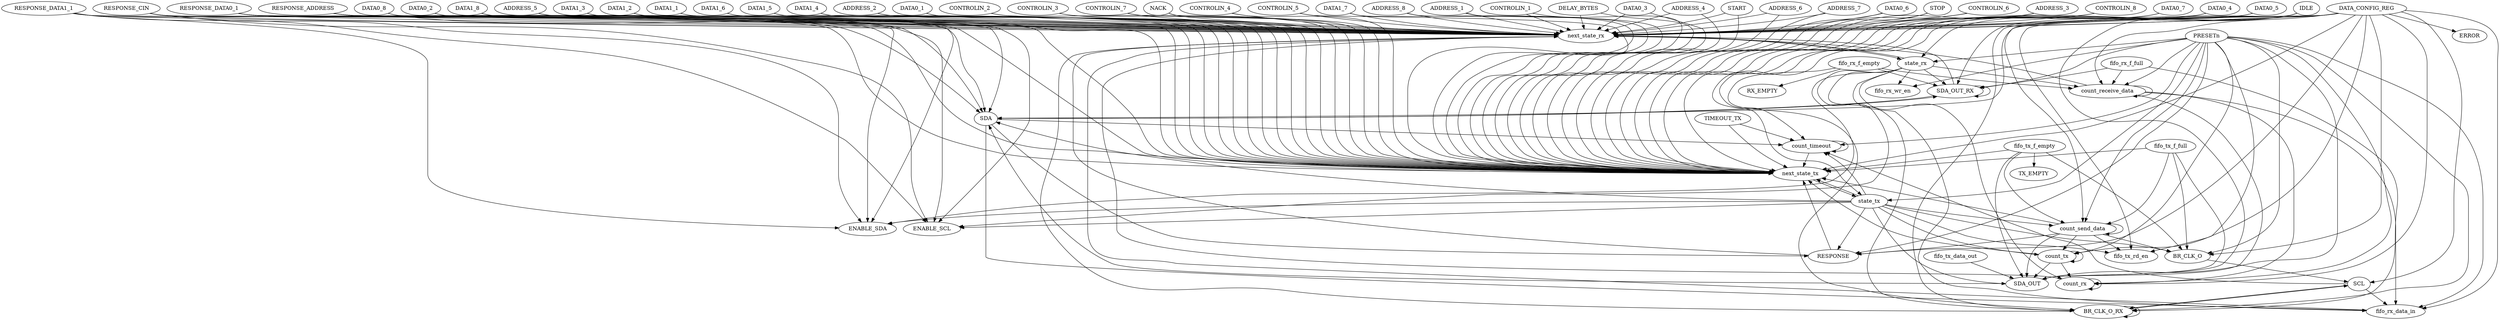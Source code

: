 digraph "" {
	RESPONSE_ADDRESS -> next_state_rx	 [weight=2.0];
	RESPONSE_ADDRESS -> next_state_tx	 [weight=2.0];
	RESPONSE_ADDRESS -> ENABLE_SCL	 [weight=1.0];
	RESPONSE_ADDRESS -> ENABLE_SDA	 [weight=1.0];
	RESPONSE_ADDRESS -> SDA	 [weight=1.0];
	SDA_OUT_RX -> SDA_OUT_RX	 [weight=1.0];
	SDA_OUT_RX -> next_state_rx	 [weight=1.0];
	SDA_OUT_RX -> SDA	 [weight=1.0];
	next_state_rx -> state_rx	 [weight=1.0];
	count_rx -> next_state_rx	 [weight=10.0];
	count_rx -> count_rx	 [weight=12.0];
	BR_CLK_O_RX -> next_state_rx	 [weight=1.0];
	BR_CLK_O_RX -> BR_CLK_O_RX	 [weight=1.0];
	BR_CLK_O_RX -> SCL	 [weight=1.0];
	count_receive_data -> next_state_rx	 [weight=86.0];
	count_receive_data -> count_rx	 [weight=4.0];
	count_receive_data -> count_receive_data	 [weight=122.0];
	count_receive_data -> fifo_rx_data_in	 [weight=68.0];
	count_receive_data -> SDA_OUT	 [weight=3.0];
	next_state_tx -> state_tx	 [weight=1.0];
	STOP -> next_state_rx	 [weight=2.0];
	STOP -> next_state_tx	 [weight=2.0];
	fifo_tx_data_out -> SDA_OUT	 [weight=130.0];
	ADDRESS_3 -> next_state_rx	 [weight=2.0];
	ADDRESS_3 -> next_state_tx	 [weight=2.0];
	fifo_tx_f_full -> next_state_tx	 [weight=7.0];
	fifo_tx_f_full -> count_send_data	 [weight=8.0];
	fifo_tx_f_full -> BR_CLK_O	 [weight=5.0];
	fifo_tx_f_full -> SDA_OUT	 [weight=8.0];
	fifo_rx_data_in -> next_state_rx	 [weight=4.0];
	PRESETn -> SDA_OUT_RX	 [weight=3.0];
	PRESETn -> count_rx	 [weight=5.0];
	PRESETn -> BR_CLK_O_RX	 [weight=3.0];
	PRESETn -> count_receive_data	 [weight=85.0];
	PRESETn -> fifo_rx_data_in	 [weight=34.0];
	PRESETn -> count_send_data	 [weight=169.0];
	PRESETn -> fifo_tx_rd_en	 [weight=21.0];
	PRESETn -> fifo_rx_wr_en	 [weight=4.0];
	PRESETn -> state_rx	 [weight=118.0];
	PRESETn -> count_tx	 [weight=10.0];
	PRESETn -> RESPONSE	 [weight=13.0];
	PRESETn -> BR_CLK_O	 [weight=119.0];
	PRESETn -> SDA_OUT	 [weight=146.0];
	PRESETn -> count_timeout	 [weight=3.0];
	PRESETn -> state_tx	 [weight=170.0];
	RESPONSE_DATA0_1 -> next_state_rx	 [weight=3.0];
	RESPONSE_DATA0_1 -> next_state_tx	 [weight=2.0];
	RESPONSE_DATA0_1 -> ENABLE_SCL	 [weight=1.0];
	RESPONSE_DATA0_1 -> ENABLE_SDA	 [weight=1.0];
	RESPONSE_DATA0_1 -> SDA	 [weight=1.0];
	RESPONSE_DATA1_1 -> next_state_rx	 [weight=1.0];
	RESPONSE_DATA1_1 -> next_state_tx	 [weight=2.0];
	RESPONSE_DATA1_1 -> ENABLE_SCL	 [weight=1.0];
	RESPONSE_DATA1_1 -> ENABLE_SDA	 [weight=1.0];
	RESPONSE_DATA1_1 -> SDA	 [weight=1.0];
	CONTROLIN_8 -> next_state_rx	 [weight=2.0];
	CONTROLIN_8 -> next_state_tx	 [weight=2.0];
	SCL -> BR_CLK_O_RX	 [weight=1.0];
	SCL -> fifo_rx_data_in	 [weight=33.0];
	SCL -> count_timeout	 [weight=1.0];
	TIMEOUT_TX -> next_state_tx	 [weight=1.0];
	TIMEOUT_TX -> count_timeout	 [weight=2.0];
	ADDRESS_8 -> next_state_rx	 [weight=2.0];
	ADDRESS_8 -> next_state_tx	 [weight=2.0];
	CONTROLIN_1 -> next_state_rx	 [weight=2.0];
	CONTROLIN_1 -> next_state_tx	 [weight=3.0];
	CONTROLIN_2 -> next_state_rx	 [weight=2.0];
	CONTROLIN_2 -> next_state_tx	 [weight=2.0];
	CONTROLIN_3 -> next_state_rx	 [weight=2.0];
	CONTROLIN_3 -> next_state_tx	 [weight=2.0];
	CONTROLIN_4 -> next_state_rx	 [weight=2.0];
	CONTROLIN_4 -> next_state_tx	 [weight=2.0];
	CONTROLIN_5 -> next_state_rx	 [weight=2.0];
	CONTROLIN_5 -> next_state_tx	 [weight=2.0];
	CONTROLIN_6 -> next_state_rx	 [weight=2.0];
	CONTROLIN_6 -> next_state_tx	 [weight=2.0];
	CONTROLIN_7 -> next_state_rx	 [weight=2.0];
	CONTROLIN_7 -> next_state_tx	 [weight=2.0];
	fifo_rx_f_empty -> SDA_OUT_RX	 [weight=4.0];
	fifo_rx_f_empty -> BR_CLK_O_RX	 [weight=4.0];
	fifo_rx_f_empty -> count_receive_data	 [weight=4.0];
	fifo_rx_f_empty -> RX_EMPTY	 [weight=1.0];
	IDLE -> next_state_rx	 [weight=5.0];
	IDLE -> next_state_tx	 [weight=4.0];
	IDLE -> state_rx	 [weight=1.0];
	IDLE -> count_timeout	 [weight=2.0];
	IDLE -> state_tx	 [weight=1.0];
	NACK -> next_state_rx	 [weight=4.0];
	NACK -> next_state_tx	 [weight=5.0];
	DELAY_BYTES -> next_state_rx	 [weight=5.0];
	DELAY_BYTES -> next_state_tx	 [weight=5.0];
	DATA_CONFIG_REG -> SDA_OUT_RX	 [weight=2.0];
	DATA_CONFIG_REG -> next_state_rx	 [weight=98.0];
	DATA_CONFIG_REG -> count_rx	 [weight=4.0];
	DATA_CONFIG_REG -> BR_CLK_O_RX	 [weight=2.0];
	DATA_CONFIG_REG -> count_receive_data	 [weight=83.0];
	DATA_CONFIG_REG -> next_state_tx	 [weight=102.0];
	DATA_CONFIG_REG -> ERROR	 [weight=1.0];
	DATA_CONFIG_REG -> fifo_rx_data_in	 [weight=102.0];
	DATA_CONFIG_REG -> SCL	 [weight=1.0];
	DATA_CONFIG_REG -> count_send_data	 [weight=176.0];
	DATA_CONFIG_REG -> fifo_tx_rd_en	 [weight=1.0];
	DATA_CONFIG_REG -> count_tx	 [weight=9.0];
	DATA_CONFIG_REG -> RESPONSE	 [weight=12.0];
	DATA_CONFIG_REG -> BR_CLK_O	 [weight=453.0];
	DATA_CONFIG_REG -> SDA_OUT	 [weight=166.0];
	DATA_CONFIG_REG -> SDA	 [weight=1.0];
	DATA0_3 -> next_state_rx	 [weight=2.0];
	DATA0_3 -> next_state_tx	 [weight=2.0];
	count_send_data -> next_state_tx	 [weight=90.0];
	count_send_data -> count_send_data	 [weight=281.0];
	count_send_data -> fifo_tx_rd_en	 [weight=1.0];
	count_send_data -> count_tx	 [weight=9.0];
	count_send_data -> RESPONSE	 [weight=12.0];
	count_send_data -> BR_CLK_O	 [weight=373.0];
	count_send_data -> SDA_OUT	 [weight=151.0];
	RESPONSE_CIN -> next_state_rx	 [weight=2.0];
	RESPONSE_CIN -> next_state_tx	 [weight=2.0];
	RESPONSE_CIN -> ENABLE_SCL	 [weight=1.0];
	RESPONSE_CIN -> ENABLE_SDA	 [weight=1.0];
	RESPONSE_CIN -> SDA	 [weight=1.0];
	ADDRESS_4 -> next_state_rx	 [weight=2.0];
	ADDRESS_4 -> next_state_tx	 [weight=2.0];
	START -> next_state_rx	 [weight=2.0];
	START -> next_state_tx	 [weight=2.0];
	ADDRESS_6 -> next_state_rx	 [weight=2.0];
	ADDRESS_6 -> next_state_tx	 [weight=2.0];
	ADDRESS_7 -> next_state_rx	 [weight=2.0];
	ADDRESS_7 -> next_state_tx	 [weight=2.0];
	DATA0_6 -> next_state_rx	 [weight=2.0];
	DATA0_6 -> next_state_tx	 [weight=2.0];
	DATA0_7 -> next_state_rx	 [weight=2.0];
	DATA0_7 -> next_state_tx	 [weight=2.0];
	DATA0_4 -> next_state_rx	 [weight=2.0];
	DATA0_4 -> next_state_tx	 [weight=2.0];
	DATA0_5 -> next_state_rx	 [weight=2.0];
	DATA0_5 -> next_state_tx	 [weight=2.0];
	state_rx -> SDA_OUT_RX	 [weight=2.0];
	state_rx -> next_state_rx	 [weight=91.0];
	state_rx -> count_rx	 [weight=4.0];
	state_rx -> BR_CLK_O_RX	 [weight=2.0];
	state_rx -> count_receive_data	 [weight=84.0];
	state_rx -> fifo_rx_data_in	 [weight=34.0];
	state_rx -> ENABLE_SCL	 [weight=1.0];
	state_rx -> ENABLE_SDA	 [weight=1.0];
	state_rx -> fifo_rx_wr_en	 [weight=3.0];
	DATA0_8 -> next_state_rx	 [weight=2.0];
	DATA0_8 -> next_state_tx	 [weight=2.0];
	fifo_tx_f_empty -> next_state_tx	 [weight=6.0];
	fifo_tx_f_empty -> TX_EMPTY	 [weight=1.0];
	fifo_tx_f_empty -> count_send_data	 [weight=6.0];
	fifo_tx_f_empty -> BR_CLK_O	 [weight=4.0];
	fifo_tx_f_empty -> SDA_OUT	 [weight=6.0];
	count_tx -> count_rx	 [weight=1.0];
	count_tx -> next_state_tx	 [weight=20.0];
	count_tx -> count_tx	 [weight=23.0];
	count_tx -> SDA_OUT	 [weight=16.0];
	RESPONSE -> next_state_rx	 [weight=12.0];
	RESPONSE -> next_state_tx	 [weight=12.0];
	BR_CLK_O -> SCL	 [weight=1.0];
	DATA0_2 -> next_state_rx	 [weight=2.0];
	DATA0_2 -> next_state_tx	 [weight=2.0];
	DATA1_8 -> next_state_rx	 [weight=2.0];
	DATA1_8 -> next_state_tx	 [weight=2.0];
	SDA_OUT -> SDA	 [weight=1.0];
	fifo_rx_f_full -> SDA_OUT_RX	 [weight=4.0];
	fifo_rx_f_full -> BR_CLK_O_RX	 [weight=4.0];
	fifo_rx_f_full -> count_receive_data	 [weight=4.0];
	ADDRESS_5 -> next_state_rx	 [weight=2.0];
	ADDRESS_5 -> next_state_tx	 [weight=2.0];
	DATA1_3 -> next_state_rx	 [weight=2.0];
	DATA1_3 -> next_state_tx	 [weight=2.0];
	DATA1_2 -> next_state_rx	 [weight=2.0];
	DATA1_2 -> next_state_tx	 [weight=2.0];
	DATA1_1 -> next_state_rx	 [weight=2.0];
	DATA1_1 -> next_state_tx	 [weight=3.0];
	count_timeout -> next_state_tx	 [weight=1.0];
	count_timeout -> count_timeout	 [weight=3.0];
	DATA1_6 -> next_state_rx	 [weight=2.0];
	DATA1_6 -> next_state_tx	 [weight=2.0];
	DATA1_5 -> next_state_rx	 [weight=2.0];
	DATA1_5 -> next_state_tx	 [weight=2.0];
	DATA1_4 -> next_state_rx	 [weight=2.0];
	DATA1_4 -> next_state_tx	 [weight=2.0];
	ADDRESS_2 -> next_state_rx	 [weight=2.0];
	ADDRESS_2 -> next_state_tx	 [weight=2.0];
	DATA0_1 -> next_state_rx	 [weight=2.0];
	DATA0_1 -> next_state_tx	 [weight=3.0];
	SDA -> SDA_OUT_RX	 [weight=1.0];
	SDA -> fifo_rx_data_in	 [weight=33.0];
	SDA -> RESPONSE	 [weight=10.0];
	SDA -> count_timeout	 [weight=1.0];
	DATA1_7 -> next_state_rx	 [weight=2.0];
	DATA1_7 -> next_state_tx	 [weight=2.0];
	state_tx -> next_state_tx	 [weight=95.0];
	state_tx -> ENABLE_SCL	 [weight=1.0];
	state_tx -> count_send_data	 [weight=168.0];
	state_tx -> fifo_tx_rd_en	 [weight=20.0];
	state_tx -> ENABLE_SDA	 [weight=1.0];
	state_tx -> count_tx	 [weight=9.0];
	state_tx -> RESPONSE	 [weight=12.0];
	state_tx -> BR_CLK_O	 [weight=118.0];
	state_tx -> SDA_OUT	 [weight=145.0];
	state_tx -> count_timeout	 [weight=2.0];
	state_tx -> SDA	 [weight=1.0];
	ADDRESS_1 -> next_state_rx	 [weight=2.0];
	ADDRESS_1 -> next_state_tx	 [weight=3.0];
}
